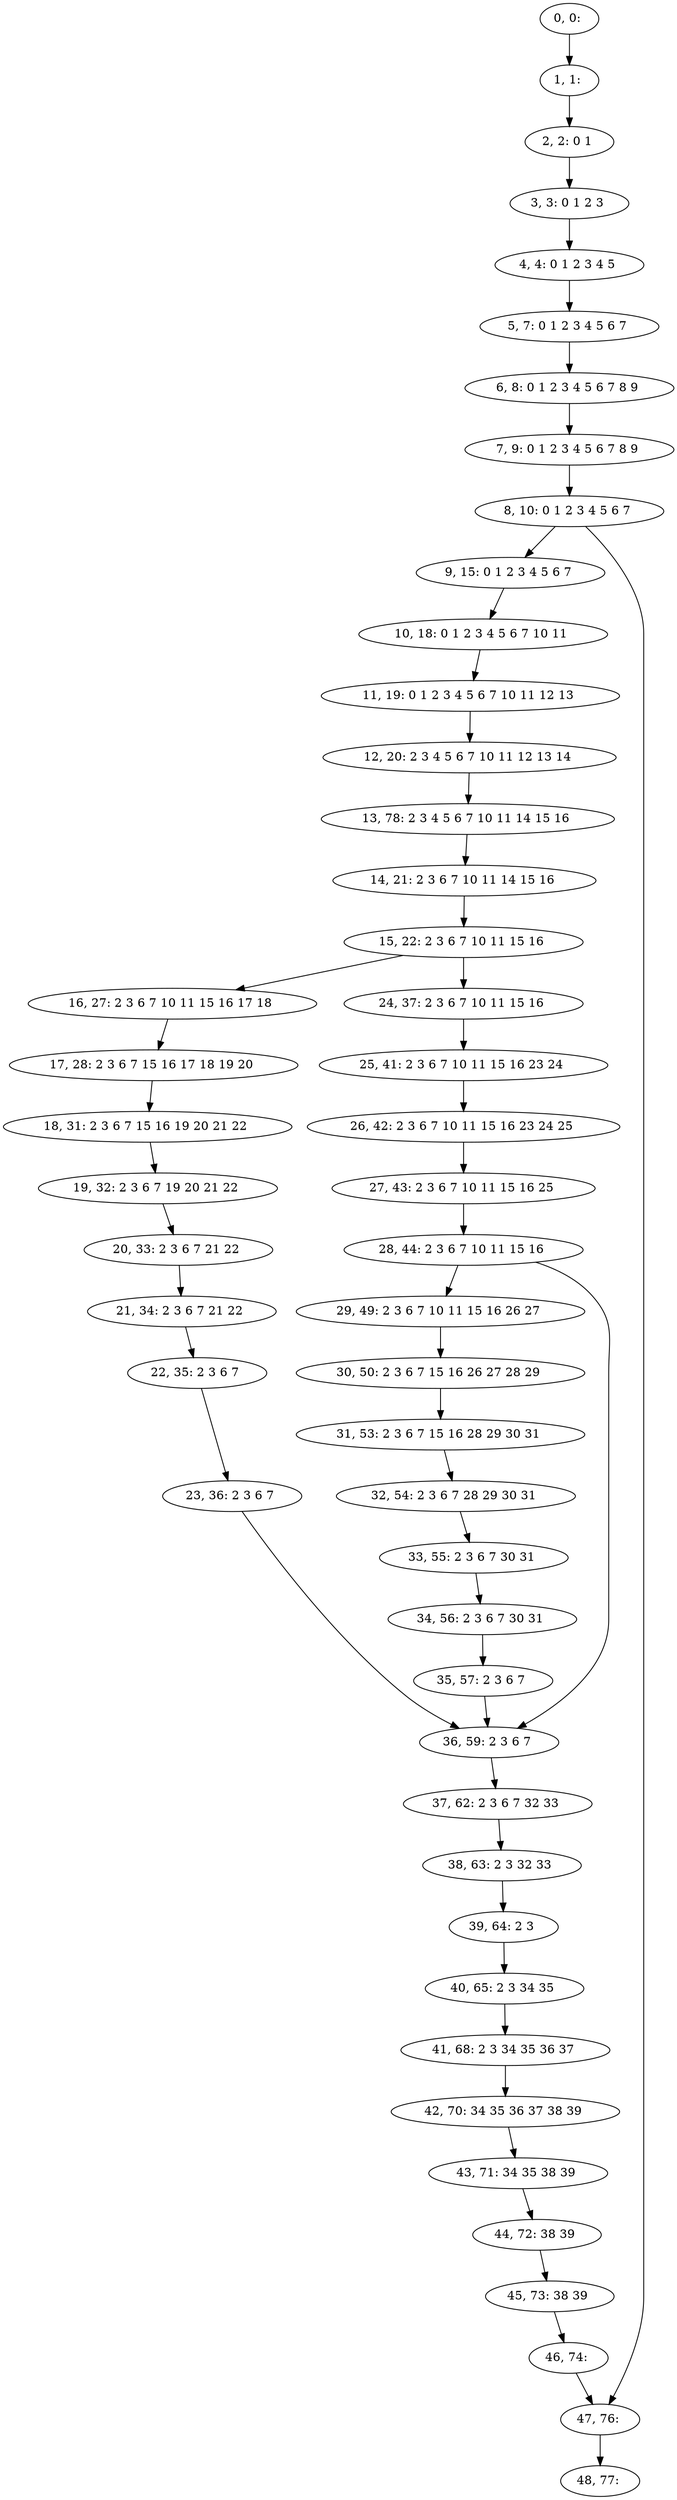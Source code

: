 digraph G {
0[label="0, 0: "];
1[label="1, 1: "];
2[label="2, 2: 0 1 "];
3[label="3, 3: 0 1 2 3 "];
4[label="4, 4: 0 1 2 3 4 5 "];
5[label="5, 7: 0 1 2 3 4 5 6 7 "];
6[label="6, 8: 0 1 2 3 4 5 6 7 8 9 "];
7[label="7, 9: 0 1 2 3 4 5 6 7 8 9 "];
8[label="8, 10: 0 1 2 3 4 5 6 7 "];
9[label="9, 15: 0 1 2 3 4 5 6 7 "];
10[label="10, 18: 0 1 2 3 4 5 6 7 10 11 "];
11[label="11, 19: 0 1 2 3 4 5 6 7 10 11 12 13 "];
12[label="12, 20: 2 3 4 5 6 7 10 11 12 13 14 "];
13[label="13, 78: 2 3 4 5 6 7 10 11 14 15 16 "];
14[label="14, 21: 2 3 6 7 10 11 14 15 16 "];
15[label="15, 22: 2 3 6 7 10 11 15 16 "];
16[label="16, 27: 2 3 6 7 10 11 15 16 17 18 "];
17[label="17, 28: 2 3 6 7 15 16 17 18 19 20 "];
18[label="18, 31: 2 3 6 7 15 16 19 20 21 22 "];
19[label="19, 32: 2 3 6 7 19 20 21 22 "];
20[label="20, 33: 2 3 6 7 21 22 "];
21[label="21, 34: 2 3 6 7 21 22 "];
22[label="22, 35: 2 3 6 7 "];
23[label="23, 36: 2 3 6 7 "];
24[label="24, 37: 2 3 6 7 10 11 15 16 "];
25[label="25, 41: 2 3 6 7 10 11 15 16 23 24 "];
26[label="26, 42: 2 3 6 7 10 11 15 16 23 24 25 "];
27[label="27, 43: 2 3 6 7 10 11 15 16 25 "];
28[label="28, 44: 2 3 6 7 10 11 15 16 "];
29[label="29, 49: 2 3 6 7 10 11 15 16 26 27 "];
30[label="30, 50: 2 3 6 7 15 16 26 27 28 29 "];
31[label="31, 53: 2 3 6 7 15 16 28 29 30 31 "];
32[label="32, 54: 2 3 6 7 28 29 30 31 "];
33[label="33, 55: 2 3 6 7 30 31 "];
34[label="34, 56: 2 3 6 7 30 31 "];
35[label="35, 57: 2 3 6 7 "];
36[label="36, 59: 2 3 6 7 "];
37[label="37, 62: 2 3 6 7 32 33 "];
38[label="38, 63: 2 3 32 33 "];
39[label="39, 64: 2 3 "];
40[label="40, 65: 2 3 34 35 "];
41[label="41, 68: 2 3 34 35 36 37 "];
42[label="42, 70: 34 35 36 37 38 39 "];
43[label="43, 71: 34 35 38 39 "];
44[label="44, 72: 38 39 "];
45[label="45, 73: 38 39 "];
46[label="46, 74: "];
47[label="47, 76: "];
48[label="48, 77: "];
0->1 ;
1->2 ;
2->3 ;
3->4 ;
4->5 ;
5->6 ;
6->7 ;
7->8 ;
8->9 ;
8->47 ;
9->10 ;
10->11 ;
11->12 ;
12->13 ;
13->14 ;
14->15 ;
15->16 ;
15->24 ;
16->17 ;
17->18 ;
18->19 ;
19->20 ;
20->21 ;
21->22 ;
22->23 ;
23->36 ;
24->25 ;
25->26 ;
26->27 ;
27->28 ;
28->29 ;
28->36 ;
29->30 ;
30->31 ;
31->32 ;
32->33 ;
33->34 ;
34->35 ;
35->36 ;
36->37 ;
37->38 ;
38->39 ;
39->40 ;
40->41 ;
41->42 ;
42->43 ;
43->44 ;
44->45 ;
45->46 ;
46->47 ;
47->48 ;
}
